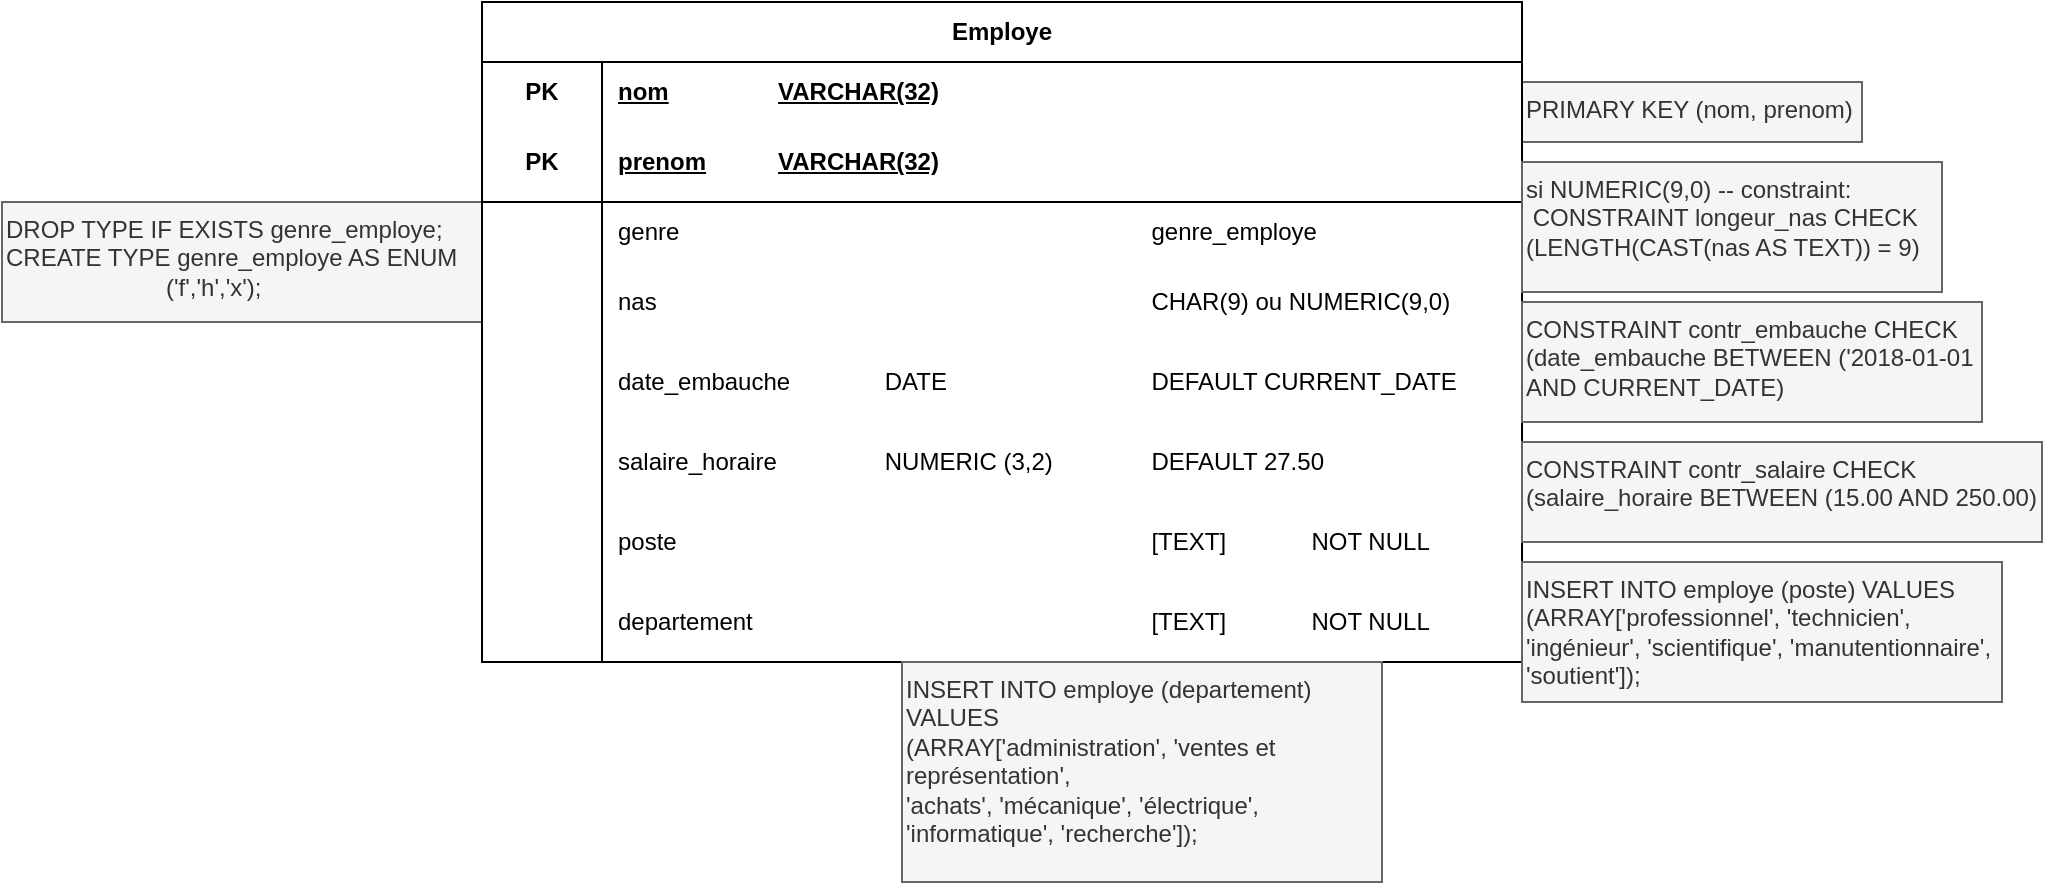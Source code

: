 <mxfile version="24.0.5" type="device">
  <diagram name="Page-1" id="QzeSHeUfBCKBFf0ggjNm">
    <mxGraphModel dx="2261" dy="796" grid="1" gridSize="10" guides="1" tooltips="1" connect="1" arrows="1" fold="1" page="1" pageScale="1" pageWidth="827" pageHeight="1169" math="0" shadow="0">
      <root>
        <mxCell id="0" />
        <mxCell id="1" parent="0" />
        <mxCell id="3P9NdfHEKBX_BhevnK5B-56" value="DROP TYPE IF EXISTS genre_employe;&#xa;CREATE TYPE genre_employe AS ENUM&#xa;                        (&#39;f&#39;,&#39;h&#39;,&#39;x&#39;);" style="text;whiteSpace=wrap;shadow=0;fillColor=#f5f5f5;strokeColor=#666666;fontColor=#333333;" vertex="1" parent="1">
          <mxGeometry x="-220" y="530" width="240" height="60" as="geometry" />
        </mxCell>
        <mxCell id="3P9NdfHEKBX_BhevnK5B-58" value="PRIMARY KEY (nom, prenom)" style="text;whiteSpace=wrap;fillColor=#f5f5f5;fontColor=#333333;strokeColor=#666666;" vertex="1" parent="1">
          <mxGeometry x="540" y="470" width="170" height="30" as="geometry" />
        </mxCell>
        <mxCell id="3P9NdfHEKBX_BhevnK5B-72" value="Employe" style="shape=table;startSize=30;container=1;collapsible=1;childLayout=tableLayout;fixedRows=1;rowLines=0;fontStyle=1;align=center;resizeLast=1;html=1;whiteSpace=wrap;" vertex="1" parent="1">
          <mxGeometry x="20" y="430" width="520" height="330" as="geometry" />
        </mxCell>
        <mxCell id="3P9NdfHEKBX_BhevnK5B-73" value="" style="shape=tableRow;horizontal=0;startSize=0;swimlaneHead=0;swimlaneBody=0;fillColor=none;collapsible=0;dropTarget=0;points=[[0,0.5],[1,0.5]];portConstraint=eastwest;top=0;left=0;right=0;bottom=0;html=1;" vertex="1" parent="3P9NdfHEKBX_BhevnK5B-72">
          <mxGeometry y="30" width="520" height="30" as="geometry" />
        </mxCell>
        <mxCell id="3P9NdfHEKBX_BhevnK5B-74" value="PK" style="shape=partialRectangle;connectable=0;fillColor=none;top=0;left=0;bottom=0;right=0;fontStyle=1;overflow=hidden;html=1;whiteSpace=wrap;" vertex="1" parent="3P9NdfHEKBX_BhevnK5B-73">
          <mxGeometry width="60" height="30" as="geometry">
            <mxRectangle width="60" height="30" as="alternateBounds" />
          </mxGeometry>
        </mxCell>
        <mxCell id="3P9NdfHEKBX_BhevnK5B-75" value="nom&lt;span style=&quot;white-space: pre;&quot;&gt;&#x9;&lt;/span&gt;&lt;span style=&quot;white-space: pre;&quot;&gt;&#x9;&lt;/span&gt;VARCHAR(32)" style="shape=partialRectangle;connectable=0;fillColor=none;top=0;left=0;bottom=0;right=0;align=left;spacingLeft=6;fontStyle=5;overflow=hidden;html=1;whiteSpace=wrap;" vertex="1" parent="3P9NdfHEKBX_BhevnK5B-73">
          <mxGeometry x="60" width="460" height="30" as="geometry">
            <mxRectangle width="460" height="30" as="alternateBounds" />
          </mxGeometry>
        </mxCell>
        <mxCell id="3P9NdfHEKBX_BhevnK5B-76" value="" style="shape=tableRow;horizontal=0;startSize=0;swimlaneHead=0;swimlaneBody=0;fillColor=none;collapsible=0;dropTarget=0;points=[[0,0.5],[1,0.5]];portConstraint=eastwest;top=0;left=0;right=0;bottom=1;html=1;" vertex="1" parent="3P9NdfHEKBX_BhevnK5B-72">
          <mxGeometry y="60" width="520" height="40" as="geometry" />
        </mxCell>
        <mxCell id="3P9NdfHEKBX_BhevnK5B-77" value="PK" style="shape=partialRectangle;connectable=0;fillColor=none;top=0;left=0;bottom=0;right=0;fontStyle=1;overflow=hidden;html=1;whiteSpace=wrap;" vertex="1" parent="3P9NdfHEKBX_BhevnK5B-76">
          <mxGeometry width="60" height="40" as="geometry">
            <mxRectangle width="60" height="40" as="alternateBounds" />
          </mxGeometry>
        </mxCell>
        <mxCell id="3P9NdfHEKBX_BhevnK5B-78" value="prenom&lt;span style=&quot;white-space: pre;&quot;&gt;&#x9;&lt;/span&gt;&lt;span style=&quot;white-space: pre;&quot;&gt;&#x9;&lt;/span&gt;VARCHAR(32)" style="shape=partialRectangle;connectable=0;fillColor=none;top=0;left=0;bottom=0;right=0;align=left;spacingLeft=6;fontStyle=5;overflow=hidden;html=1;whiteSpace=wrap;" vertex="1" parent="3P9NdfHEKBX_BhevnK5B-76">
          <mxGeometry x="60" width="460" height="40" as="geometry">
            <mxRectangle width="460" height="40" as="alternateBounds" />
          </mxGeometry>
        </mxCell>
        <mxCell id="3P9NdfHEKBX_BhevnK5B-79" value="" style="shape=tableRow;horizontal=0;startSize=0;swimlaneHead=0;swimlaneBody=0;fillColor=none;collapsible=0;dropTarget=0;points=[[0,0.5],[1,0.5]];portConstraint=eastwest;top=0;left=0;right=0;bottom=0;html=1;" vertex="1" parent="3P9NdfHEKBX_BhevnK5B-72">
          <mxGeometry y="100" width="520" height="30" as="geometry" />
        </mxCell>
        <mxCell id="3P9NdfHEKBX_BhevnK5B-80" value="" style="shape=partialRectangle;connectable=0;fillColor=none;top=0;left=0;bottom=0;right=0;editable=1;overflow=hidden;html=1;whiteSpace=wrap;" vertex="1" parent="3P9NdfHEKBX_BhevnK5B-79">
          <mxGeometry width="60" height="30" as="geometry">
            <mxRectangle width="60" height="30" as="alternateBounds" />
          </mxGeometry>
        </mxCell>
        <mxCell id="3P9NdfHEKBX_BhevnK5B-81" value="genre&lt;span style=&quot;white-space: pre;&quot;&gt;&#x9;&lt;/span&gt;&lt;span style=&quot;white-space: pre;&quot;&gt;&#x9;&lt;span style=&quot;white-space: pre;&quot;&gt;&#x9;&lt;/span&gt;&lt;span style=&quot;white-space: pre;&quot;&gt;&#x9;&lt;/span&gt;&lt;span style=&quot;white-space: pre;&quot;&gt;&#x9;&lt;/span&gt;&lt;span style=&quot;white-space: pre;&quot;&gt;&#x9;&lt;/span&gt;&lt;span style=&quot;white-space: pre;&quot;&gt;&#x9;&lt;/span&gt;&lt;span style=&quot;white-space: pre;&quot;&gt;&#x9;&lt;/span&gt;&lt;span style=&quot;white-space: pre;&quot;&gt;&#x9;&lt;/span&gt;&lt;/span&gt;genre_employe" style="shape=partialRectangle;connectable=0;fillColor=none;top=0;left=0;bottom=0;right=0;align=left;spacingLeft=6;overflow=hidden;html=1;whiteSpace=wrap;" vertex="1" parent="3P9NdfHEKBX_BhevnK5B-79">
          <mxGeometry x="60" width="460" height="30" as="geometry">
            <mxRectangle width="460" height="30" as="alternateBounds" />
          </mxGeometry>
        </mxCell>
        <mxCell id="3P9NdfHEKBX_BhevnK5B-82" value="" style="shape=tableRow;horizontal=0;startSize=0;swimlaneHead=0;swimlaneBody=0;fillColor=none;collapsible=0;dropTarget=0;points=[[0,0.5],[1,0.5]];portConstraint=eastwest;top=0;left=0;right=0;bottom=0;html=1;" vertex="1" parent="3P9NdfHEKBX_BhevnK5B-72">
          <mxGeometry y="130" width="520" height="40" as="geometry" />
        </mxCell>
        <mxCell id="3P9NdfHEKBX_BhevnK5B-83" value="" style="shape=partialRectangle;connectable=0;fillColor=none;top=0;left=0;bottom=0;right=0;editable=1;overflow=hidden;html=1;whiteSpace=wrap;" vertex="1" parent="3P9NdfHEKBX_BhevnK5B-82">
          <mxGeometry width="60" height="40" as="geometry">
            <mxRectangle width="60" height="40" as="alternateBounds" />
          </mxGeometry>
        </mxCell>
        <mxCell id="3P9NdfHEKBX_BhevnK5B-84" value="nas&lt;span style=&quot;white-space: pre;&quot;&gt;&#x9;&lt;/span&gt;&lt;span style=&quot;white-space: pre;&quot;&gt;&#x9;&lt;/span&gt;&lt;span style=&quot;white-space: pre;&quot;&gt;&#x9;&lt;span style=&quot;white-space: pre;&quot;&gt;&#x9;&lt;/span&gt;&lt;span style=&quot;white-space: pre;&quot;&gt;&#x9;&lt;/span&gt;&lt;span style=&quot;white-space: pre;&quot;&gt;&#x9;&lt;/span&gt;&lt;span style=&quot;white-space: pre;&quot;&gt;&#x9;&lt;/span&gt;&lt;span style=&quot;white-space: pre;&quot;&gt;&#x9;&lt;/span&gt;&lt;span style=&quot;white-space: pre;&quot;&gt;&#x9;&lt;/span&gt;&lt;span style=&quot;white-space: pre;&quot;&gt;&#x9;&lt;/span&gt;&lt;/span&gt;CHAR(9) ou NUMERIC(9,0)" style="shape=partialRectangle;connectable=0;fillColor=none;top=0;left=0;bottom=0;right=0;align=left;spacingLeft=6;overflow=hidden;html=1;whiteSpace=wrap;" vertex="1" parent="3P9NdfHEKBX_BhevnK5B-82">
          <mxGeometry x="60" width="460" height="40" as="geometry">
            <mxRectangle width="460" height="40" as="alternateBounds" />
          </mxGeometry>
        </mxCell>
        <mxCell id="3P9NdfHEKBX_BhevnK5B-108" style="shape=tableRow;horizontal=0;startSize=0;swimlaneHead=0;swimlaneBody=0;fillColor=none;collapsible=0;dropTarget=0;points=[[0,0.5],[1,0.5]];portConstraint=eastwest;top=0;left=0;right=0;bottom=0;html=1;" vertex="1" parent="3P9NdfHEKBX_BhevnK5B-72">
          <mxGeometry y="170" width="520" height="40" as="geometry" />
        </mxCell>
        <mxCell id="3P9NdfHEKBX_BhevnK5B-109" style="shape=partialRectangle;connectable=0;fillColor=none;top=0;left=0;bottom=0;right=0;editable=1;overflow=hidden;html=1;whiteSpace=wrap;" vertex="1" parent="3P9NdfHEKBX_BhevnK5B-108">
          <mxGeometry width="60" height="40" as="geometry">
            <mxRectangle width="60" height="40" as="alternateBounds" />
          </mxGeometry>
        </mxCell>
        <mxCell id="3P9NdfHEKBX_BhevnK5B-110" value="date_embauche&lt;span style=&quot;white-space: pre;&quot;&gt;&#x9;&lt;/span&gt;&lt;span style=&quot;white-space: pre;&quot;&gt;&#x9;&lt;/span&gt;DATE&lt;span style=&quot;white-space: pre;&quot;&gt;&#x9;&lt;/span&gt;&lt;span style=&quot;white-space: pre;&quot;&gt;&#x9;&lt;span style=&quot;white-space: pre;&quot;&gt;&#x9;&lt;/span&gt;&lt;span style=&quot;white-space: pre;&quot;&gt;&#x9;&lt;/span&gt;&lt;/span&gt;DEFAULT CURRENT_DATE" style="shape=partialRectangle;connectable=0;fillColor=none;top=0;left=0;bottom=0;right=0;align=left;spacingLeft=6;overflow=hidden;html=1;whiteSpace=wrap;" vertex="1" parent="3P9NdfHEKBX_BhevnK5B-108">
          <mxGeometry x="60" width="460" height="40" as="geometry">
            <mxRectangle width="460" height="40" as="alternateBounds" />
          </mxGeometry>
        </mxCell>
        <mxCell id="3P9NdfHEKBX_BhevnK5B-112" style="shape=tableRow;horizontal=0;startSize=0;swimlaneHead=0;swimlaneBody=0;fillColor=none;collapsible=0;dropTarget=0;points=[[0,0.5],[1,0.5]];portConstraint=eastwest;top=0;left=0;right=0;bottom=0;html=1;" vertex="1" parent="3P9NdfHEKBX_BhevnK5B-72">
          <mxGeometry y="210" width="520" height="40" as="geometry" />
        </mxCell>
        <mxCell id="3P9NdfHEKBX_BhevnK5B-113" style="shape=partialRectangle;connectable=0;fillColor=none;top=0;left=0;bottom=0;right=0;editable=1;overflow=hidden;html=1;whiteSpace=wrap;" vertex="1" parent="3P9NdfHEKBX_BhevnK5B-112">
          <mxGeometry width="60" height="40" as="geometry">
            <mxRectangle width="60" height="40" as="alternateBounds" />
          </mxGeometry>
        </mxCell>
        <mxCell id="3P9NdfHEKBX_BhevnK5B-114" value="salaire_horaire&lt;span style=&quot;white-space: pre;&quot;&gt;&#x9;&lt;/span&gt;&lt;span style=&quot;white-space: pre;&quot;&gt;&#x9;&lt;/span&gt;NUMERIC (3,2)&lt;span style=&quot;white-space: pre;&quot;&gt;&#x9;&lt;/span&gt;&lt;span style=&quot;white-space: pre;&quot;&gt;&#x9;&lt;/span&gt;DEFAULT 27.50&lt;span style=&quot;white-space: pre;&quot;&gt;&#x9;&lt;/span&gt;&lt;span style=&quot;white-space: pre;&quot;&gt;&#x9;&lt;/span&gt;&lt;span style=&quot;white-space: pre;&quot;&gt;&#x9;&lt;/span&gt;" style="shape=partialRectangle;connectable=0;fillColor=none;top=0;left=0;bottom=0;right=0;align=left;spacingLeft=6;overflow=hidden;html=1;whiteSpace=wrap;" vertex="1" parent="3P9NdfHEKBX_BhevnK5B-112">
          <mxGeometry x="60" width="460" height="40" as="geometry">
            <mxRectangle width="460" height="40" as="alternateBounds" />
          </mxGeometry>
        </mxCell>
        <mxCell id="3P9NdfHEKBX_BhevnK5B-116" style="shape=tableRow;horizontal=0;startSize=0;swimlaneHead=0;swimlaneBody=0;fillColor=none;collapsible=0;dropTarget=0;points=[[0,0.5],[1,0.5]];portConstraint=eastwest;top=0;left=0;right=0;bottom=0;html=1;" vertex="1" parent="3P9NdfHEKBX_BhevnK5B-72">
          <mxGeometry y="250" width="520" height="40" as="geometry" />
        </mxCell>
        <mxCell id="3P9NdfHEKBX_BhevnK5B-117" style="shape=partialRectangle;connectable=0;fillColor=none;top=0;left=0;bottom=0;right=0;editable=1;overflow=hidden;html=1;whiteSpace=wrap;" vertex="1" parent="3P9NdfHEKBX_BhevnK5B-116">
          <mxGeometry width="60" height="40" as="geometry">
            <mxRectangle width="60" height="40" as="alternateBounds" />
          </mxGeometry>
        </mxCell>
        <mxCell id="3P9NdfHEKBX_BhevnK5B-118" value="poste&lt;span style=&quot;white-space: pre;&quot;&gt;&#x9;&lt;/span&gt;&lt;span style=&quot;white-space: pre;&quot;&gt;&#x9;&lt;/span&gt;&lt;span style=&quot;white-space: pre;&quot;&gt;&#x9;&lt;/span&gt;&lt;span style=&quot;white-space: pre;&quot;&gt;&#x9;&lt;/span&gt;&lt;span style=&quot;white-space: pre;&quot;&gt;&#x9;&lt;/span&gt;&lt;span style=&quot;white-space: pre;&quot;&gt;&#x9;&lt;/span&gt;&lt;span style=&quot;white-space: pre;&quot;&gt;&#x9;&lt;/span&gt;&lt;span style=&quot;white-space: pre;&quot;&gt;&#x9;&lt;/span&gt;&lt;span style=&quot;white-space: pre;&quot;&gt;&#x9;&lt;/span&gt;[TEXT]&lt;span style=&quot;white-space: pre;&quot;&gt;&#x9;&lt;/span&gt;&lt;span style=&quot;white-space: pre;&quot;&gt;&#x9;&lt;/span&gt;NOT NULL" style="shape=partialRectangle;connectable=0;fillColor=none;top=0;left=0;bottom=0;right=0;align=left;spacingLeft=6;overflow=hidden;html=1;whiteSpace=wrap;" vertex="1" parent="3P9NdfHEKBX_BhevnK5B-116">
          <mxGeometry x="60" width="460" height="40" as="geometry">
            <mxRectangle width="460" height="40" as="alternateBounds" />
          </mxGeometry>
        </mxCell>
        <mxCell id="3P9NdfHEKBX_BhevnK5B-121" style="shape=tableRow;horizontal=0;startSize=0;swimlaneHead=0;swimlaneBody=0;fillColor=none;collapsible=0;dropTarget=0;points=[[0,0.5],[1,0.5]];portConstraint=eastwest;top=0;left=0;right=0;bottom=0;html=1;" vertex="1" parent="3P9NdfHEKBX_BhevnK5B-72">
          <mxGeometry y="290" width="520" height="40" as="geometry" />
        </mxCell>
        <mxCell id="3P9NdfHEKBX_BhevnK5B-122" style="shape=partialRectangle;connectable=0;fillColor=none;top=0;left=0;bottom=0;right=0;editable=1;overflow=hidden;html=1;whiteSpace=wrap;" vertex="1" parent="3P9NdfHEKBX_BhevnK5B-121">
          <mxGeometry width="60" height="40" as="geometry">
            <mxRectangle width="60" height="40" as="alternateBounds" />
          </mxGeometry>
        </mxCell>
        <mxCell id="3P9NdfHEKBX_BhevnK5B-123" value="departement&lt;span style=&quot;white-space: pre;&quot;&gt;&#x9;&lt;/span&gt;&lt;span style=&quot;white-space: pre;&quot;&gt;&#x9;&lt;/span&gt;&lt;span style=&quot;white-space: pre;&quot;&gt;&#x9;&lt;/span&gt;&lt;span style=&quot;white-space: pre;&quot;&gt;&#x9;&lt;/span&gt;&lt;span style=&quot;white-space: pre;&quot;&gt;&#x9;&lt;/span&gt;&lt;span style=&quot;white-space: pre;&quot;&gt;&#x9;&lt;/span&gt;&lt;span style=&quot;white-space: pre;&quot;&gt;&#x9;&lt;/span&gt;&lt;span style=&quot;white-space: pre;&quot;&gt;&#x9;&lt;/span&gt;[TEXT]&lt;span style=&quot;white-space: pre;&quot;&gt;&#x9;&lt;/span&gt;&lt;span style=&quot;white-space: pre;&quot;&gt;&#x9;&lt;/span&gt;NOT NULL" style="shape=partialRectangle;connectable=0;fillColor=none;top=0;left=0;bottom=0;right=0;align=left;spacingLeft=6;overflow=hidden;html=1;whiteSpace=wrap;" vertex="1" parent="3P9NdfHEKBX_BhevnK5B-121">
          <mxGeometry x="60" width="460" height="40" as="geometry">
            <mxRectangle width="460" height="40" as="alternateBounds" />
          </mxGeometry>
        </mxCell>
        <mxCell id="3P9NdfHEKBX_BhevnK5B-85" value="si NUMERIC(9,0) -- constraint:&#xa; CONSTRAINT longeur_nas CHECK (LENGTH(CAST(nas AS TEXT)) = 9)&#xa;" style="text;whiteSpace=wrap;shadow=0;fillColor=#f5f5f5;strokeColor=#666666;fontColor=#333333;" vertex="1" parent="1">
          <mxGeometry x="540" y="510" width="210" height="65" as="geometry" />
        </mxCell>
        <mxCell id="3P9NdfHEKBX_BhevnK5B-111" value="CONSTRAINT contr_embauche CHECK (date_embauche BETWEEN (&#39;2018-01-01 AND CURRENT_DATE)" style="text;whiteSpace=wrap;fillColor=#f5f5f5;fontColor=#333333;strokeColor=#666666;" vertex="1" parent="1">
          <mxGeometry x="540" y="580" width="230" height="60" as="geometry" />
        </mxCell>
        <mxCell id="3P9NdfHEKBX_BhevnK5B-115" value="CONSTRAINT contr_salaire CHECK (salaire_horaire BETWEEN (15.00 AND 250.00)" style="text;whiteSpace=wrap;fillColor=#f5f5f5;fontColor=#333333;strokeColor=#666666;" vertex="1" parent="1">
          <mxGeometry x="540" y="650" width="260" height="50" as="geometry" />
        </mxCell>
        <mxCell id="3P9NdfHEKBX_BhevnK5B-120" value="INSERT INTO employe (poste) VALUES &#xa;(ARRAY[&#39;professionnel&#39;, &#39;technicien&#39;, &#39;ingénieur&#39;, &#39;scientifique&#39;, &#39;manutentionnaire&#39;, &#39;soutient&#39;]);" style="text;whiteSpace=wrap;fillColor=#f5f5f5;fontColor=#333333;strokeColor=#666666;" vertex="1" parent="1">
          <mxGeometry x="540" y="710" width="240" height="70" as="geometry" />
        </mxCell>
        <mxCell id="3P9NdfHEKBX_BhevnK5B-124" value="INSERT INTO employe (departement) VALUES &#xa;(ARRAY[&#39;administration&#39;, &#39;ventes et représentation&#39;,&#xa;&#39;achats&#39;, &#39;mécanique&#39;, &#39;électrique&#39;, &#39;informatique&#39;, &#39;recherche&#39;]);" style="text;whiteSpace=wrap;fillColor=#f5f5f5;fontColor=#333333;strokeColor=#666666;" vertex="1" parent="1">
          <mxGeometry x="230" y="760" width="240" height="110" as="geometry" />
        </mxCell>
      </root>
    </mxGraphModel>
  </diagram>
</mxfile>
